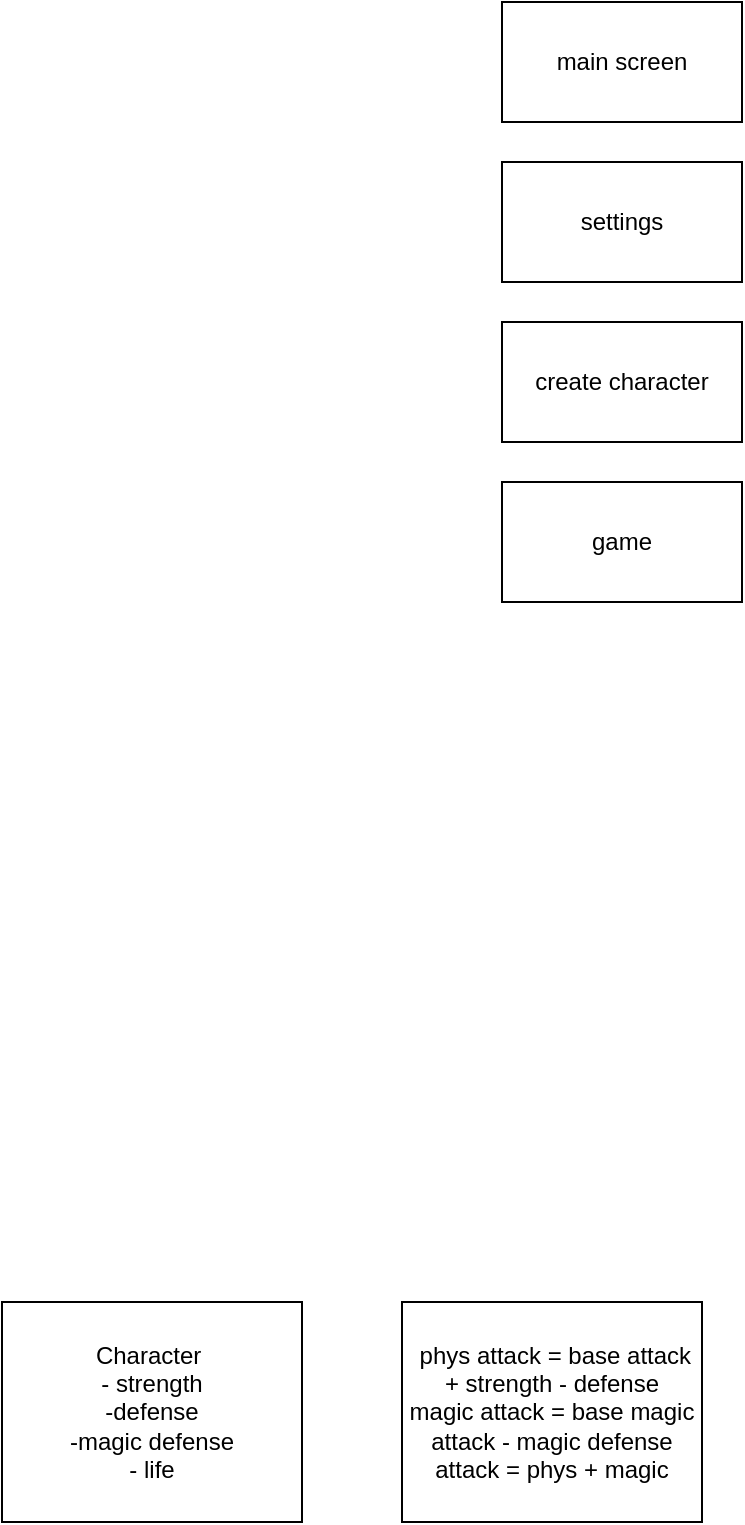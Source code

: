 <mxfile version="21.5.2" type="github">
  <diagram name="Страница 1" id="PfBkOUT5i2RRQd7WSKXh">
    <mxGraphModel dx="1386" dy="767" grid="1" gridSize="10" guides="1" tooltips="1" connect="1" arrows="1" fold="1" page="1" pageScale="1" pageWidth="827" pageHeight="1169" math="0" shadow="0">
      <root>
        <mxCell id="0" />
        <mxCell id="1" parent="0" />
        <mxCell id="slq-3T0SCGQlIYg3fkcx-1" value="main screen" style="rounded=0;whiteSpace=wrap;html=1;" parent="1" vertex="1">
          <mxGeometry x="320" y="40" width="120" height="60" as="geometry" />
        </mxCell>
        <mxCell id="slq-3T0SCGQlIYg3fkcx-3" value="settings" style="rounded=0;whiteSpace=wrap;html=1;" parent="1" vertex="1">
          <mxGeometry x="320" y="120" width="120" height="60" as="geometry" />
        </mxCell>
        <mxCell id="slq-3T0SCGQlIYg3fkcx-4" value="create character" style="rounded=0;whiteSpace=wrap;html=1;" parent="1" vertex="1">
          <mxGeometry x="320" y="200" width="120" height="60" as="geometry" />
        </mxCell>
        <mxCell id="slq-3T0SCGQlIYg3fkcx-6" value="game" style="rounded=0;whiteSpace=wrap;html=1;" parent="1" vertex="1">
          <mxGeometry x="320" y="280" width="120" height="60" as="geometry" />
        </mxCell>
        <mxCell id="xLnrjFcpKFwi8FVjn3M8-1" value="Character&amp;nbsp;&lt;br&gt;- strength&lt;br&gt;-defense&lt;br&gt;-magic defense&lt;br&gt;- life" style="rounded=0;whiteSpace=wrap;html=1;" vertex="1" parent="1">
          <mxGeometry x="70" y="690" width="150" height="110" as="geometry" />
        </mxCell>
        <mxCell id="xLnrjFcpKFwi8FVjn3M8-2" value="&amp;nbsp;phys attack = base attack + strength - defense&lt;br&gt;magic attack = base magic attack - magic defense&lt;br&gt;attack = phys + magic" style="rounded=0;whiteSpace=wrap;html=1;" vertex="1" parent="1">
          <mxGeometry x="270" y="690" width="150" height="110" as="geometry" />
        </mxCell>
      </root>
    </mxGraphModel>
  </diagram>
</mxfile>
